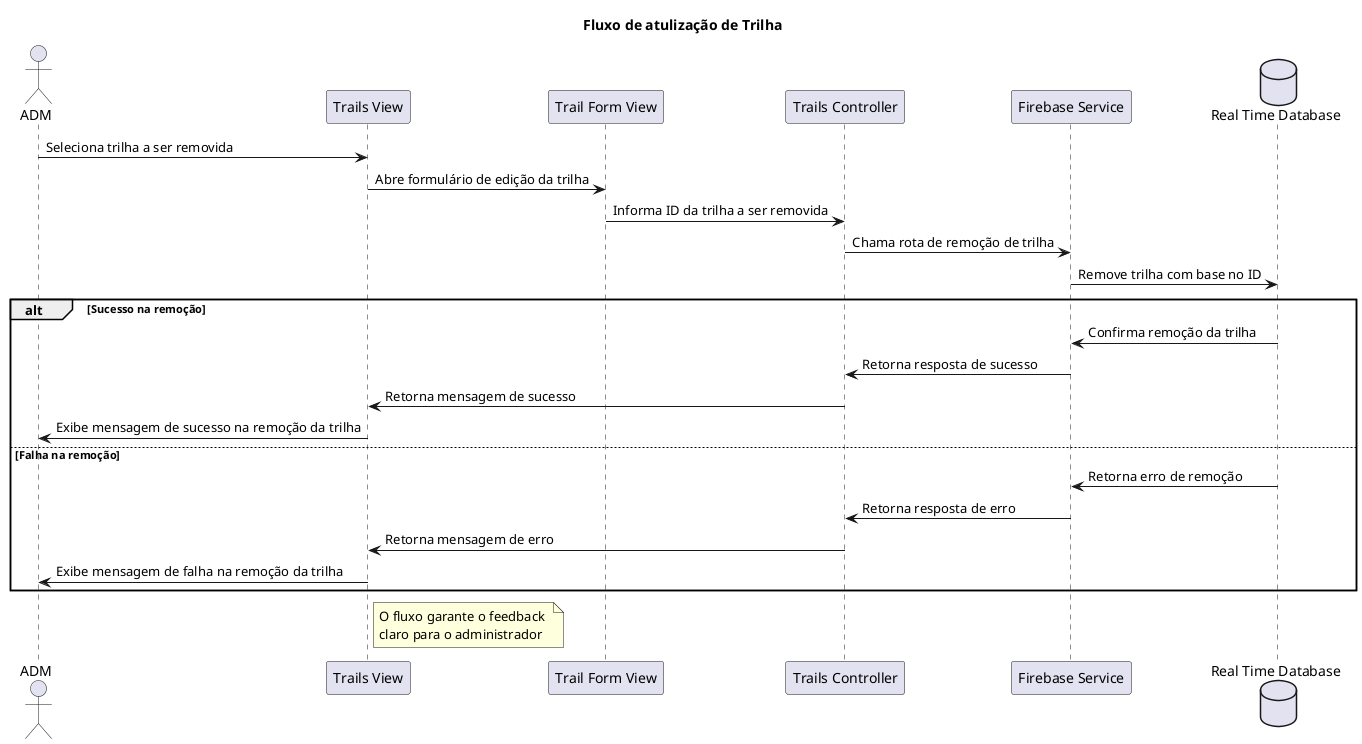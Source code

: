 @startuml pe_na_pedra_sequence_diagram_5

title Fluxo de atulização de Trilha

actor ADM as adm

participant "Trails View" as trailsView
participant "Trail Form View" as trailFormView
participant "Trails Controller" as trailsController
participant "Firebase Service" as firebase
database "Real Time Database" as realTimeDatabase

adm -> trailsView : Seleciona trilha a ser removida
trailsView -> trailFormView : Abre formulário de edição da trilha
trailFormView -> trailsController : Informa ID da trilha a ser removida
trailsController -> firebase : Chama rota de remoção de trilha
firebase -> realTimeDatabase : Remove trilha com base no ID

alt Sucesso na remoção
  realTimeDatabase -> firebase: Confirma remoção da trilha
  firebase -> trailsController : Retorna resposta de sucesso
  trailsController -> trailsView : Retorna mensagem de sucesso
  trailsView -> adm : Exibe mensagem de sucesso na remoção da trilha
else Falha na remoção
  realTimeDatabase -> firebase : Retorna erro de remoção
  firebase -> trailsController : Retorna resposta de erro
  trailsController -> trailsView : Retorna mensagem de erro
  trailsView -> adm : Exibe mensagem de falha na remoção da trilha
end

note right of trailsView
  O fluxo garante o feedback 
  claro para o administrador
end note
@enduml
